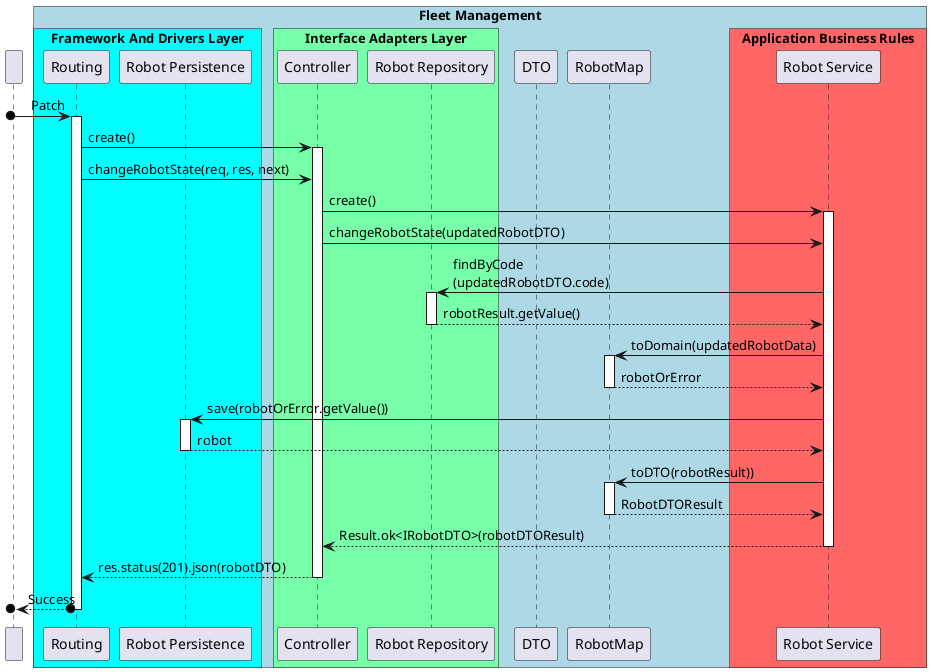 @startuml SD Lv3

!pragma teoz true


participant " "
box "Fleet Management" #LightBlue

    box "Framework And Drivers Layer" #00ffff
        participant Routing
        participant "Robot Persistence" as Schema
    end box

    box "Interface Adapters Layer" #77ffaa
        participant Controller
        participant "Robot Repository" as Repository
    end box

    participant DTO
    participant RobotMap as Map
    box "Application Business Rules" #ff6666
        participant "Robot Service" as RobotS
    end box

end box


[o-> Routing : Patch
activate Routing

    Routing -> Controller : create()
    activate Controller
    Routing -> Controller : changeRobotState(req, res, next)
        Controller -> RobotS : create()
        activate RobotS
            Controller -> RobotS : changeRobotState(updatedRobotDTO)

            RobotS -> Repository : findByCode\n(updatedRobotDTO.code)

            activate Repository
                Repository --> RobotS : robotResult.getValue()
            deactivate Repository

                RobotS -> Map : toDomain(updatedRobotData)
                activate Map
                    Map --> RobotS : robotOrError
                deactivate Map

                RobotS -> Schema : save(robotOrError.getValue())

                activate Schema
                    Schema --> RobotS : robot
                deactivate Schema

            deactivate Repository

            RobotS -> Map : toDTO(robotResult))
            activate Map
                Map --> RobotS : RobotDTOResult
            deactivate Map
            RobotS --> Controller : Result.ok<IRobotDTO>(robotDTOResult)
        deactivate RobotS

    Controller --> Routing : res.status(201).json(robotDTO)
    deactivate Controller

[o<--o Routing : Success
deactivate Routing


@enduml